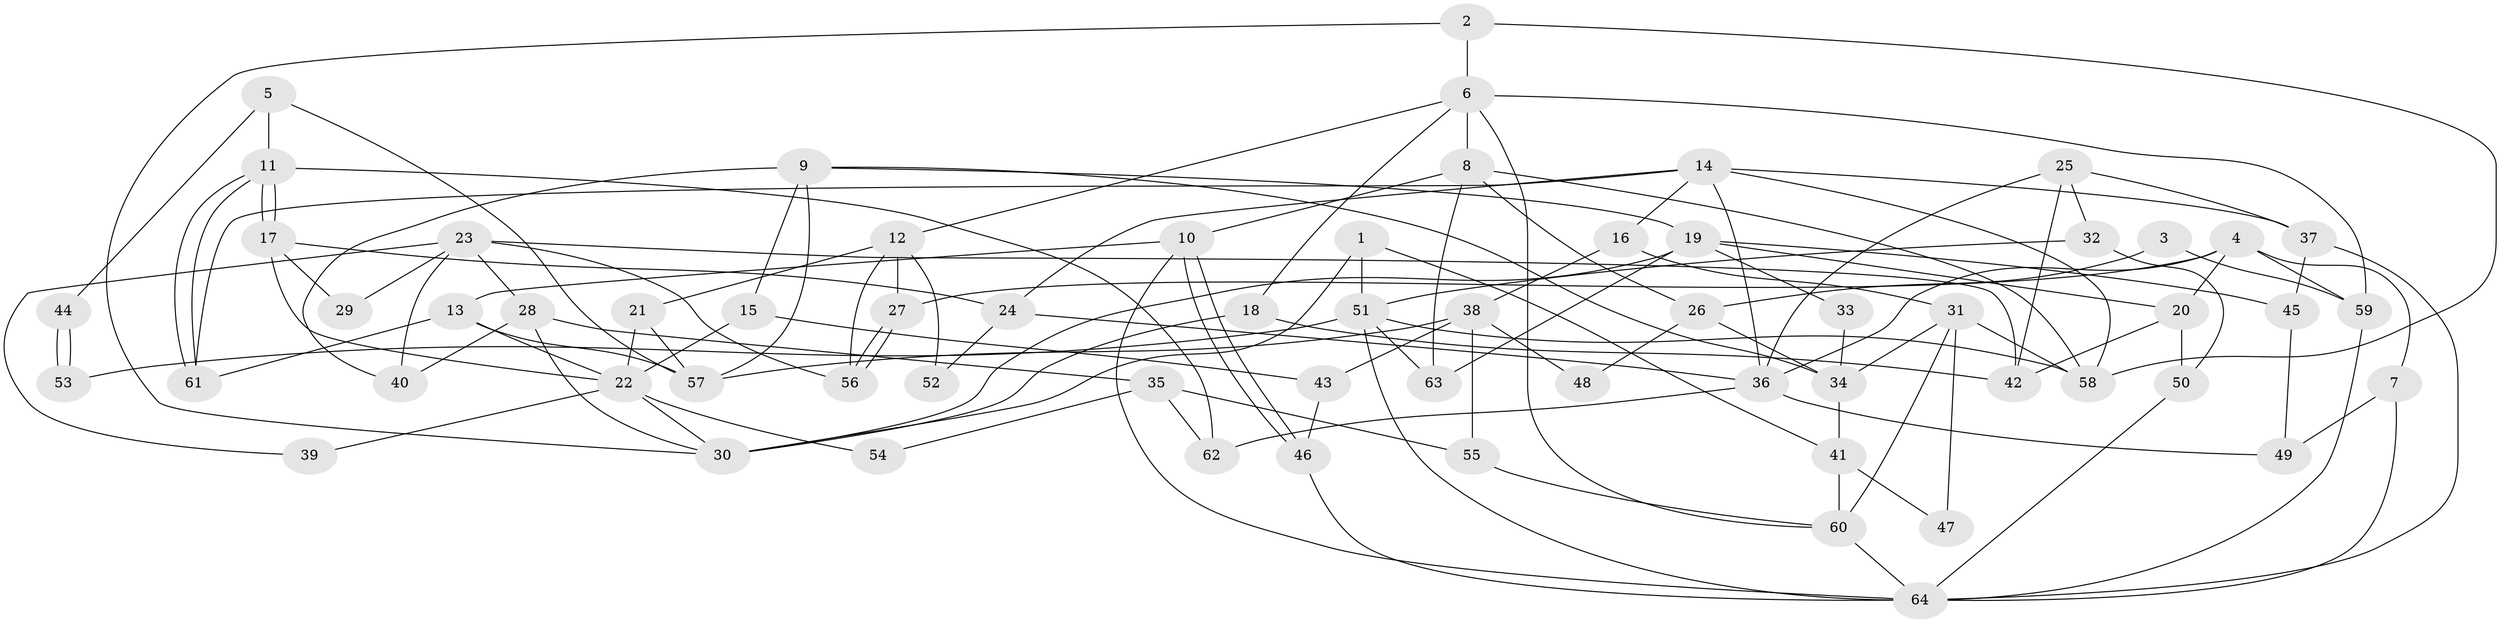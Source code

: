 // coarse degree distribution, {9: 0.045454545454545456, 7: 0.09090909090909091, 2: 0.1590909090909091, 3: 0.25, 10: 0.045454545454545456, 5: 0.13636363636363635, 6: 0.06818181818181818, 8: 0.022727272727272728, 4: 0.1590909090909091, 11: 0.022727272727272728}
// Generated by graph-tools (version 1.1) at 2025/19/03/04/25 18:19:00]
// undirected, 64 vertices, 128 edges
graph export_dot {
graph [start="1"]
  node [color=gray90,style=filled];
  1;
  2;
  3;
  4;
  5;
  6;
  7;
  8;
  9;
  10;
  11;
  12;
  13;
  14;
  15;
  16;
  17;
  18;
  19;
  20;
  21;
  22;
  23;
  24;
  25;
  26;
  27;
  28;
  29;
  30;
  31;
  32;
  33;
  34;
  35;
  36;
  37;
  38;
  39;
  40;
  41;
  42;
  43;
  44;
  45;
  46;
  47;
  48;
  49;
  50;
  51;
  52;
  53;
  54;
  55;
  56;
  57;
  58;
  59;
  60;
  61;
  62;
  63;
  64;
  1 -- 30;
  1 -- 41;
  1 -- 51;
  2 -- 30;
  2 -- 58;
  2 -- 6;
  3 -- 26;
  3 -- 59;
  4 -- 59;
  4 -- 27;
  4 -- 7;
  4 -- 20;
  4 -- 36;
  5 -- 11;
  5 -- 57;
  5 -- 44;
  6 -- 8;
  6 -- 12;
  6 -- 18;
  6 -- 59;
  6 -- 60;
  7 -- 49;
  7 -- 64;
  8 -- 63;
  8 -- 10;
  8 -- 26;
  8 -- 58;
  9 -- 19;
  9 -- 15;
  9 -- 34;
  9 -- 40;
  9 -- 57;
  10 -- 13;
  10 -- 46;
  10 -- 46;
  10 -- 64;
  11 -- 17;
  11 -- 17;
  11 -- 61;
  11 -- 61;
  11 -- 62;
  12 -- 56;
  12 -- 21;
  12 -- 27;
  12 -- 52;
  13 -- 61;
  13 -- 57;
  13 -- 22;
  14 -- 58;
  14 -- 16;
  14 -- 24;
  14 -- 36;
  14 -- 37;
  14 -- 61;
  15 -- 43;
  15 -- 22;
  16 -- 38;
  16 -- 31;
  17 -- 24;
  17 -- 22;
  17 -- 29;
  18 -- 42;
  18 -- 30;
  19 -- 30;
  19 -- 20;
  19 -- 33;
  19 -- 45;
  19 -- 63;
  20 -- 50;
  20 -- 42;
  21 -- 22;
  21 -- 57;
  22 -- 30;
  22 -- 39;
  22 -- 54;
  23 -- 28;
  23 -- 42;
  23 -- 29;
  23 -- 39;
  23 -- 40;
  23 -- 56;
  24 -- 36;
  24 -- 52;
  25 -- 36;
  25 -- 37;
  25 -- 32;
  25 -- 42;
  26 -- 34;
  26 -- 48;
  27 -- 56;
  27 -- 56;
  28 -- 30;
  28 -- 40;
  28 -- 35;
  31 -- 60;
  31 -- 58;
  31 -- 34;
  31 -- 47;
  32 -- 51;
  32 -- 50;
  33 -- 34;
  34 -- 41;
  35 -- 62;
  35 -- 54;
  35 -- 55;
  36 -- 49;
  36 -- 62;
  37 -- 64;
  37 -- 45;
  38 -- 55;
  38 -- 57;
  38 -- 43;
  38 -- 48;
  41 -- 60;
  41 -- 47;
  43 -- 46;
  44 -- 53;
  44 -- 53;
  45 -- 49;
  46 -- 64;
  50 -- 64;
  51 -- 64;
  51 -- 53;
  51 -- 58;
  51 -- 63;
  55 -- 60;
  59 -- 64;
  60 -- 64;
}
